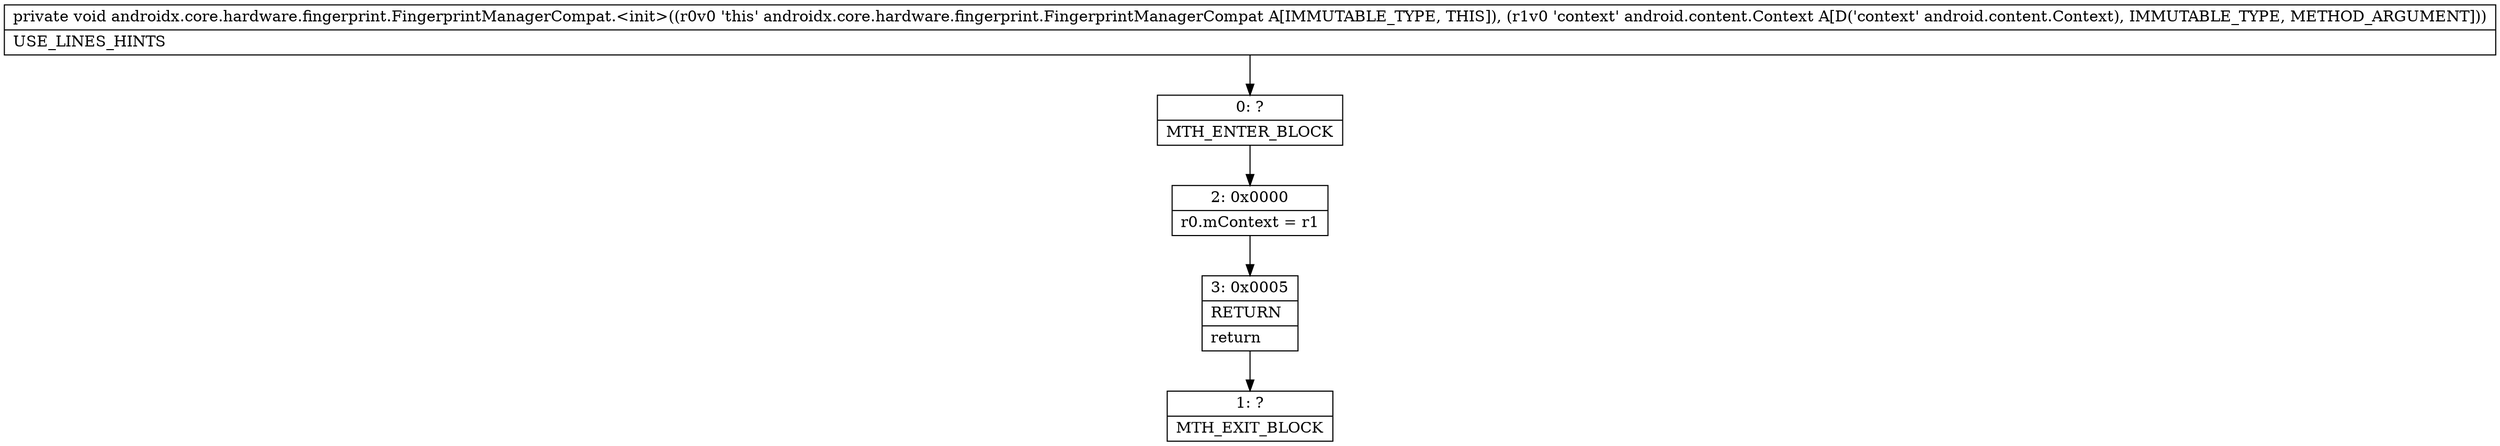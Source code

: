 digraph "CFG forandroidx.core.hardware.fingerprint.FingerprintManagerCompat.\<init\>(Landroid\/content\/Context;)V" {
Node_0 [shape=record,label="{0\:\ ?|MTH_ENTER_BLOCK\l}"];
Node_2 [shape=record,label="{2\:\ 0x0000|r0.mContext = r1\l}"];
Node_3 [shape=record,label="{3\:\ 0x0005|RETURN\l|return\l}"];
Node_1 [shape=record,label="{1\:\ ?|MTH_EXIT_BLOCK\l}"];
MethodNode[shape=record,label="{private void androidx.core.hardware.fingerprint.FingerprintManagerCompat.\<init\>((r0v0 'this' androidx.core.hardware.fingerprint.FingerprintManagerCompat A[IMMUTABLE_TYPE, THIS]), (r1v0 'context' android.content.Context A[D('context' android.content.Context), IMMUTABLE_TYPE, METHOD_ARGUMENT]))  | USE_LINES_HINTS\l}"];
MethodNode -> Node_0;Node_0 -> Node_2;
Node_2 -> Node_3;
Node_3 -> Node_1;
}

